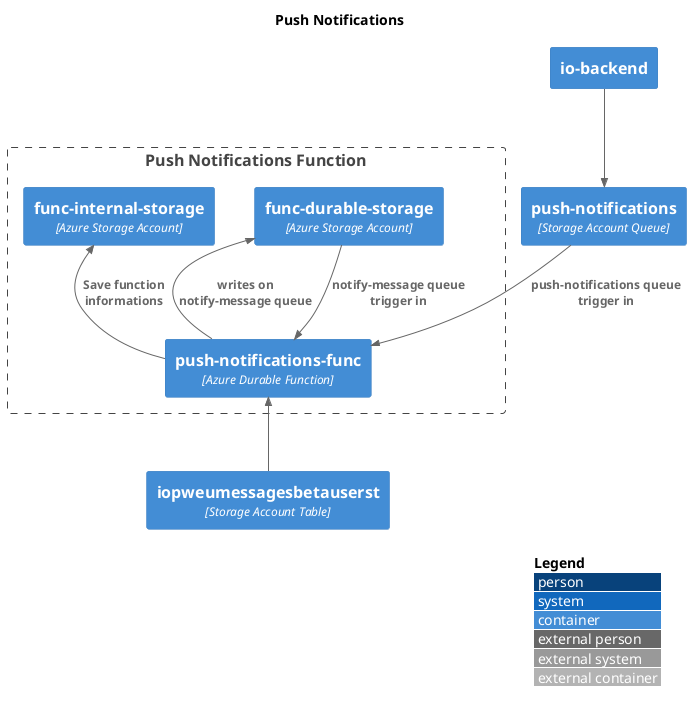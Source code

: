@startuml push-notifications
!include <C4/C4_Component>
!include <C4/C4_Context>
!include <C4/C4_Container>

LAYOUT_WITH_LEGEND()

title Push Notifications

Boundary(io, "Push Notifications Function") {
    Container(pushNotifFunc, "push-notifications-func", "Azure Durable Function")
    Container(internalStorage, "func-internal-storage", "Azure Storage Account")
    Container(durableStorage, "func-durable-storage", "Azure Storage Account")
}

Rel_U(pushNotifFunc, internalStorage, "Save function informations")
Rel_U(pushNotifFunc, durableStorage, "writes on notify-message queue")
Rel_D(durableStorage, pushNotifFunc, "notify-message queue trigger in")

Container(iopweumessagesbetauserst, "iopweumessagesbetauserst", "Storage Account Table")
Container(iobackend, "io-backend")
Container(pushNotifQueue, "push-notifications", "Storage Account Queue")

Rel_D(iobackend, pushNotifQueue, "")
Rel_D(pushNotifQueue, pushNotifFunc, "push-notifications queue trigger in")
Rel_U(iopweumessagesbetauserst,pushNotifFunc,"")
@enduml
